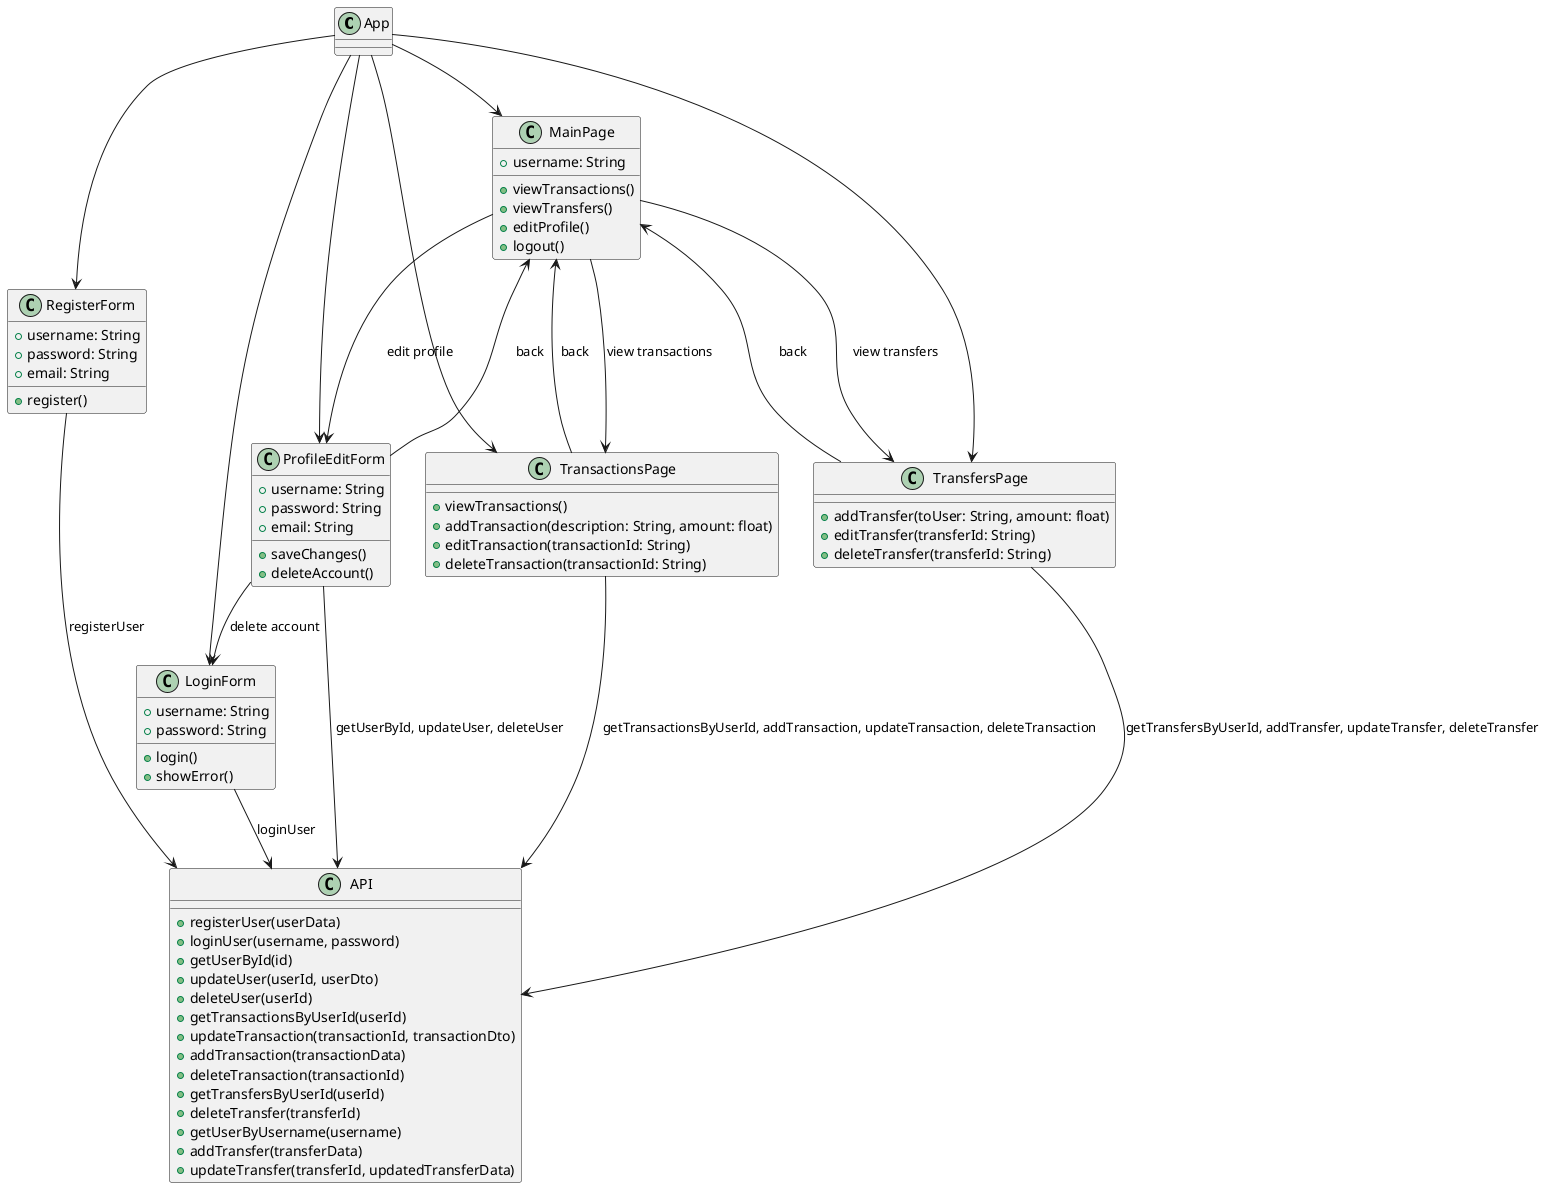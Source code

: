 @startuml

!define RECTANGLE class

RECTANGLE App {
}

RECTANGLE LoginForm {
  +username: String
  +password: String
  +login()
  +showError()
}

RECTANGLE RegisterForm {
  +username: String
  +password: String
  +email: String
  +register()
}

RECTANGLE MainPage {
  +username: String
  +viewTransactions()
  +viewTransfers()
  +editProfile()
  +logout()
}

RECTANGLE ProfileEditForm {
  +username: String
  +password: String
  +email: String
  +saveChanges()
  +deleteAccount()
}

RECTANGLE TransactionsPage {
  +viewTransactions()
  +addTransaction(description: String, amount: float)
  +editTransaction(transactionId: String)
  +deleteTransaction(transactionId: String)
}

RECTANGLE TransfersPage {
  +addTransfer(toUser: String, amount: float)
  +editTransfer(transferId: String)
  +deleteTransfer(transferId: String)
}

RECTANGLE API {
  +registerUser(userData)
  +loginUser(username, password)
  +getUserById(id)
  +updateUser(userId, userDto)
  +deleteUser(userId)
  +getTransactionsByUserId(userId)
  +updateTransaction(transactionId, transactionDto)
  +addTransaction(transactionData)
  +deleteTransaction(transactionId)
  +getTransfersByUserId(userId)
  +deleteTransfer(transferId)
  +getUserByUsername(username)
  +addTransfer(transferData)
  +updateTransfer(transferId, updatedTransferData)
}

App --> LoginForm
App --> RegisterForm
App --> MainPage
App --> ProfileEditForm
App --> TransactionsPage
App --> TransfersPage

MainPage --> ProfileEditForm : "edit profile"
MainPage --> TransactionsPage : "view transactions"
MainPage --> TransfersPage : "view transfers"

ProfileEditForm --> MainPage : "back"
ProfileEditForm --> LoginForm : "delete account"
TransactionsPage --> MainPage : "back"
TransfersPage --> MainPage : "back"

LoginForm --> API : "loginUser"
RegisterForm --> API : "registerUser"
ProfileEditForm --> API : "getUserById, updateUser, deleteUser"
TransactionsPage --> API : "getTransactionsByUserId, addTransaction, updateTransaction, deleteTransaction"
TransfersPage --> API : "getTransfersByUserId, addTransfer, updateTransfer, deleteTransfer"

@enduml
